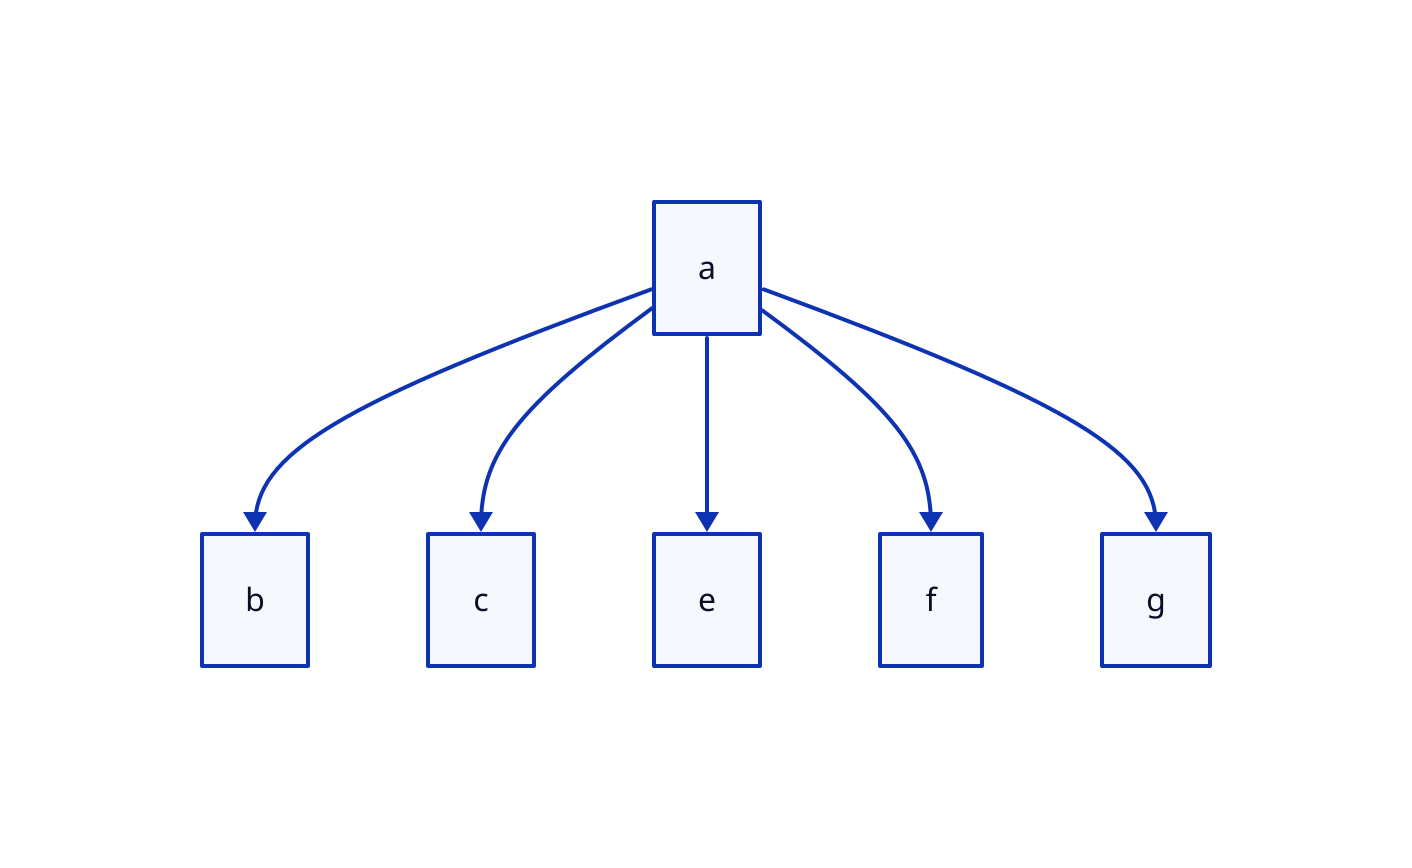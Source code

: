 
				a -> b
				a -> c: {
					style: {
						border-radius: 0
					}
				}
				a -> e: {
					style: {
						border-radius: 5
					}
				}
				a -> f: {
					style: {
						border-radius: 10
					}
				}
				a -> g: {
					style: {
						border-radius: 20
					}
				}
			